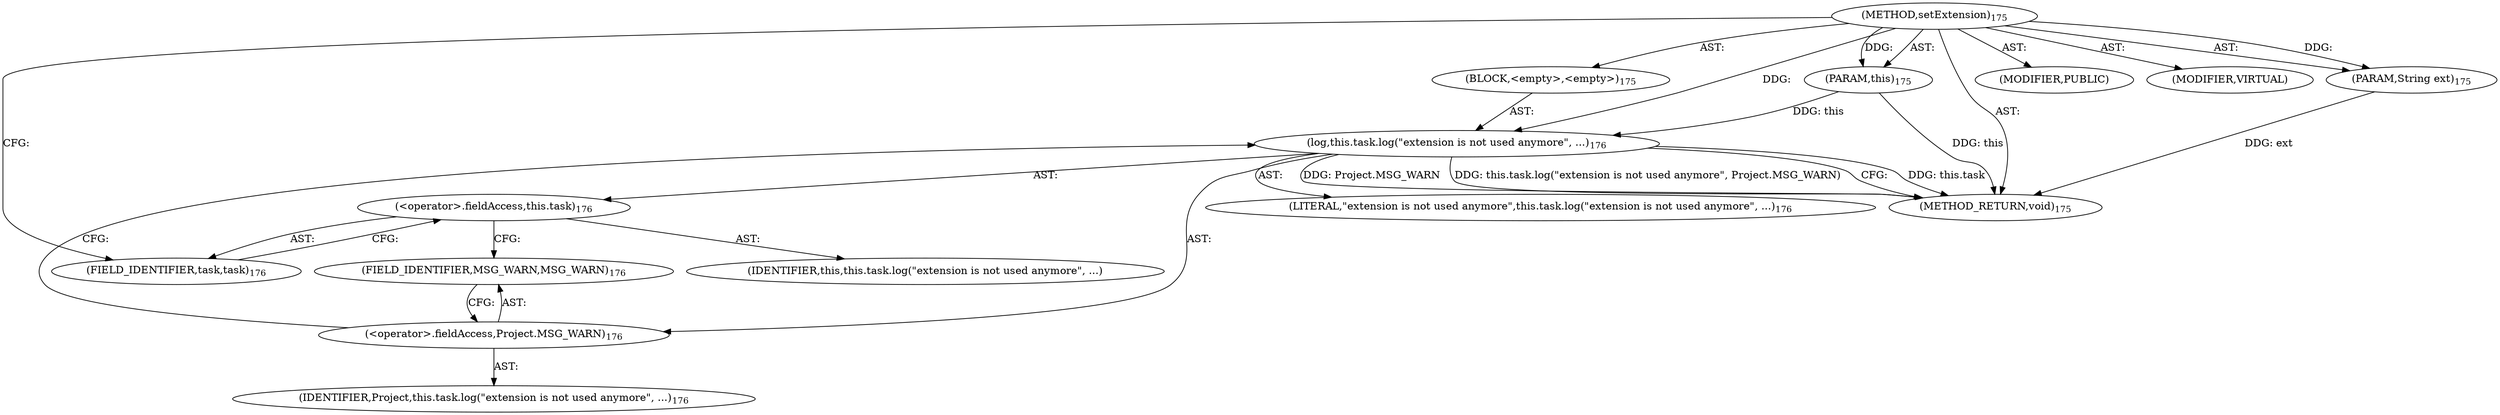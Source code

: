 digraph "setExtension" {  
"111669149705" [label = <(METHOD,setExtension)<SUB>175</SUB>> ]
"115964117008" [label = <(PARAM,this)<SUB>175</SUB>> ]
"115964117009" [label = <(PARAM,String ext)<SUB>175</SUB>> ]
"25769803790" [label = <(BLOCK,&lt;empty&gt;,&lt;empty&gt;)<SUB>175</SUB>> ]
"30064771105" [label = <(log,this.task.log(&quot;extension is not used anymore&quot;, ...)<SUB>176</SUB>> ]
"30064771106" [label = <(&lt;operator&gt;.fieldAccess,this.task)<SUB>176</SUB>> ]
"68719476765" [label = <(IDENTIFIER,this,this.task.log(&quot;extension is not used anymore&quot;, ...)> ]
"55834574859" [label = <(FIELD_IDENTIFIER,task,task)<SUB>176</SUB>> ]
"90194313217" [label = <(LITERAL,&quot;extension is not used anymore&quot;,this.task.log(&quot;extension is not used anymore&quot;, ...)<SUB>176</SUB>> ]
"30064771107" [label = <(&lt;operator&gt;.fieldAccess,Project.MSG_WARN)<SUB>176</SUB>> ]
"68719476766" [label = <(IDENTIFIER,Project,this.task.log(&quot;extension is not used anymore&quot;, ...)<SUB>176</SUB>> ]
"55834574860" [label = <(FIELD_IDENTIFIER,MSG_WARN,MSG_WARN)<SUB>176</SUB>> ]
"133143986208" [label = <(MODIFIER,PUBLIC)> ]
"133143986209" [label = <(MODIFIER,VIRTUAL)> ]
"128849018889" [label = <(METHOD_RETURN,void)<SUB>175</SUB>> ]
  "111669149705" -> "115964117008"  [ label = "AST: "] 
  "111669149705" -> "115964117009"  [ label = "AST: "] 
  "111669149705" -> "25769803790"  [ label = "AST: "] 
  "111669149705" -> "133143986208"  [ label = "AST: "] 
  "111669149705" -> "133143986209"  [ label = "AST: "] 
  "111669149705" -> "128849018889"  [ label = "AST: "] 
  "25769803790" -> "30064771105"  [ label = "AST: "] 
  "30064771105" -> "30064771106"  [ label = "AST: "] 
  "30064771105" -> "90194313217"  [ label = "AST: "] 
  "30064771105" -> "30064771107"  [ label = "AST: "] 
  "30064771106" -> "68719476765"  [ label = "AST: "] 
  "30064771106" -> "55834574859"  [ label = "AST: "] 
  "30064771107" -> "68719476766"  [ label = "AST: "] 
  "30064771107" -> "55834574860"  [ label = "AST: "] 
  "30064771105" -> "128849018889"  [ label = "CFG: "] 
  "30064771106" -> "55834574860"  [ label = "CFG: "] 
  "30064771107" -> "30064771105"  [ label = "CFG: "] 
  "55834574859" -> "30064771106"  [ label = "CFG: "] 
  "55834574860" -> "30064771107"  [ label = "CFG: "] 
  "111669149705" -> "55834574859"  [ label = "CFG: "] 
  "115964117008" -> "128849018889"  [ label = "DDG: this"] 
  "115964117009" -> "128849018889"  [ label = "DDG: ext"] 
  "30064771105" -> "128849018889"  [ label = "DDG: this.task"] 
  "30064771105" -> "128849018889"  [ label = "DDG: Project.MSG_WARN"] 
  "30064771105" -> "128849018889"  [ label = "DDG: this.task.log(&quot;extension is not used anymore&quot;, Project.MSG_WARN)"] 
  "111669149705" -> "115964117008"  [ label = "DDG: "] 
  "111669149705" -> "115964117009"  [ label = "DDG: "] 
  "115964117008" -> "30064771105"  [ label = "DDG: this"] 
  "111669149705" -> "30064771105"  [ label = "DDG: "] 
}
